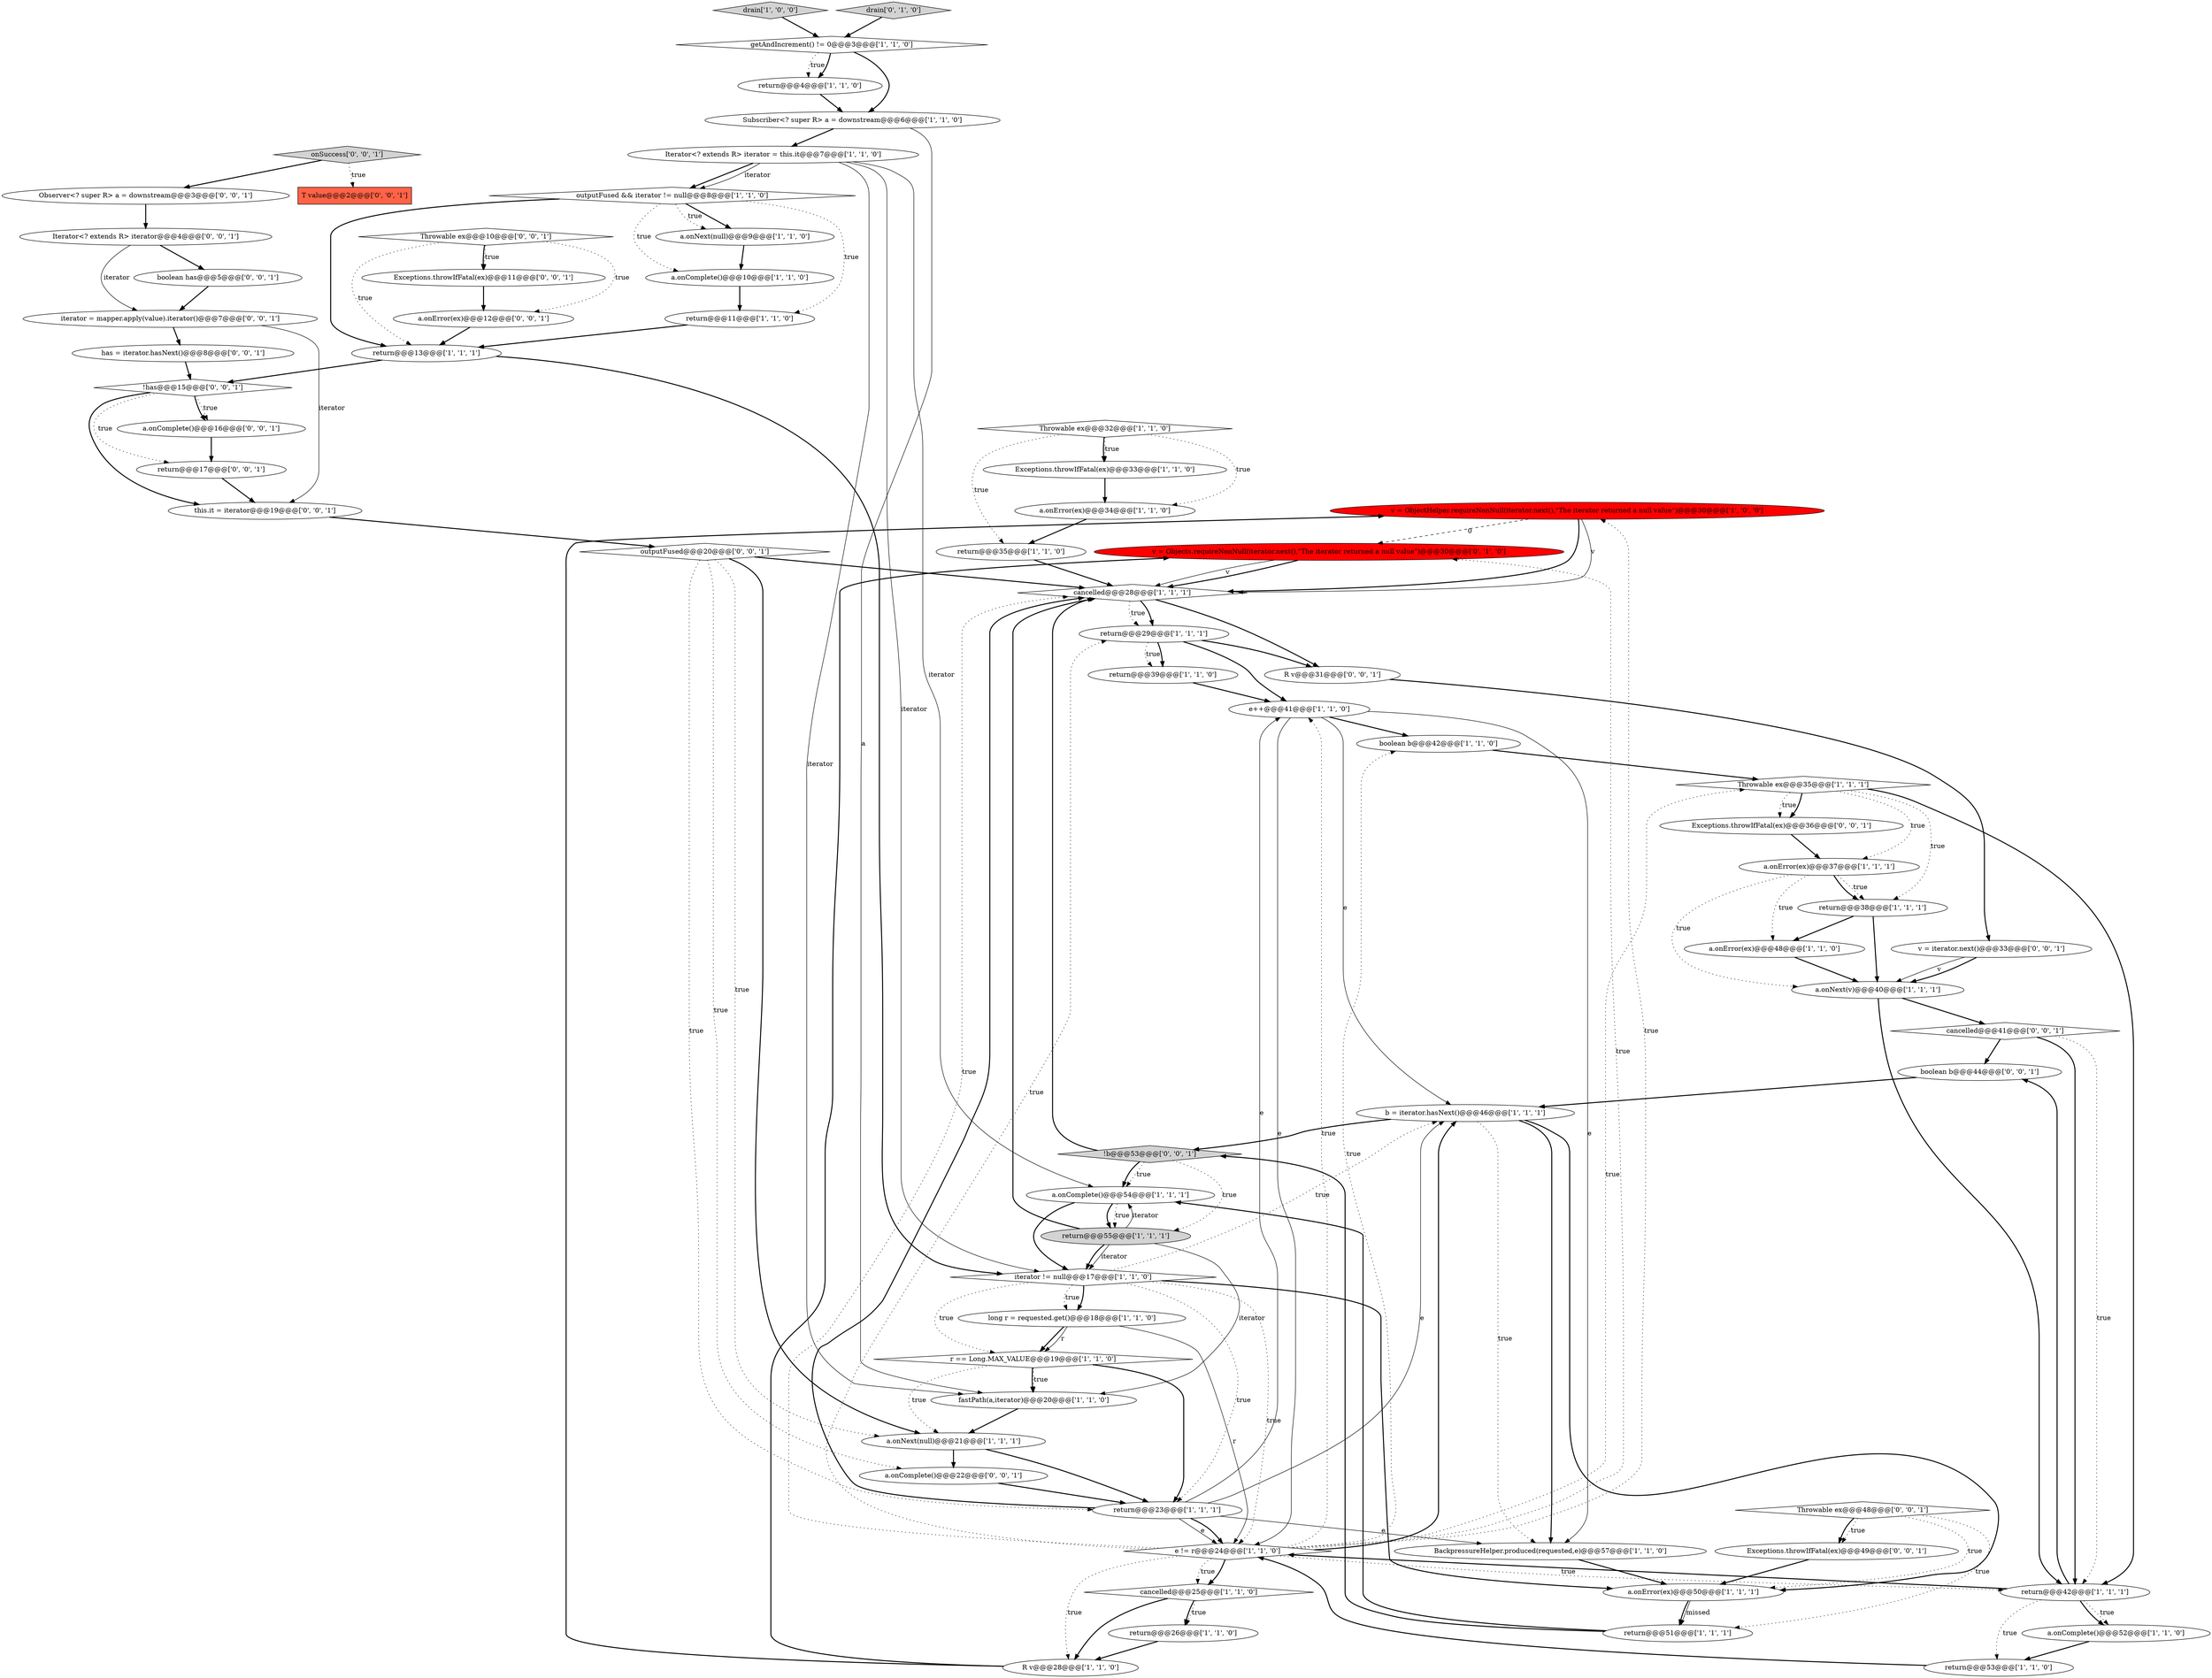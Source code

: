 digraph {
12 [style = filled, label = "v = ObjectHelper.requireNonNull(iterator.next(),\"The iterator returned a null value\")@@@30@@@['1', '0', '0']", fillcolor = red, shape = ellipse image = "AAA1AAABBB1BBB"];
6 [style = filled, label = "a.onError(ex)@@@34@@@['1', '1', '0']", fillcolor = white, shape = ellipse image = "AAA0AAABBB1BBB"];
19 [style = filled, label = "boolean b@@@42@@@['1', '1', '0']", fillcolor = white, shape = ellipse image = "AAA0AAABBB1BBB"];
44 [style = filled, label = "v = Objects.requireNonNull(iterator.next(),\"The iterator returned a null value\")@@@30@@@['0', '1', '0']", fillcolor = red, shape = ellipse image = "AAA1AAABBB2BBB"];
27 [style = filled, label = "return@@@51@@@['1', '1', '1']", fillcolor = white, shape = ellipse image = "AAA0AAABBB1BBB"];
40 [style = filled, label = "return@@@11@@@['1', '1', '0']", fillcolor = white, shape = ellipse image = "AAA0AAABBB1BBB"];
18 [style = filled, label = "return@@@53@@@['1', '1', '0']", fillcolor = white, shape = ellipse image = "AAA0AAABBB1BBB"];
23 [style = filled, label = "return@@@29@@@['1', '1', '1']", fillcolor = white, shape = ellipse image = "AAA0AAABBB1BBB"];
48 [style = filled, label = "!b@@@53@@@['0', '0', '1']", fillcolor = lightgray, shape = diamond image = "AAA0AAABBB3BBB"];
21 [style = filled, label = "return@@@13@@@['1', '1', '1']", fillcolor = white, shape = ellipse image = "AAA0AAABBB1BBB"];
16 [style = filled, label = "return@@@4@@@['1', '1', '0']", fillcolor = white, shape = ellipse image = "AAA0AAABBB1BBB"];
28 [style = filled, label = "fastPath(a,iterator)@@@20@@@['1', '1', '0']", fillcolor = white, shape = ellipse image = "AAA0AAABBB1BBB"];
38 [style = filled, label = "return@@@39@@@['1', '1', '0']", fillcolor = white, shape = ellipse image = "AAA0AAABBB1BBB"];
59 [style = filled, label = "!has@@@15@@@['0', '0', '1']", fillcolor = white, shape = diamond image = "AAA0AAABBB3BBB"];
61 [style = filled, label = "a.onError(ex)@@@12@@@['0', '0', '1']", fillcolor = white, shape = ellipse image = "AAA0AAABBB3BBB"];
8 [style = filled, label = "e++@@@41@@@['1', '1', '0']", fillcolor = white, shape = ellipse image = "AAA0AAABBB1BBB"];
55 [style = filled, label = "a.onComplete()@@@16@@@['0', '0', '1']", fillcolor = white, shape = ellipse image = "AAA0AAABBB3BBB"];
26 [style = filled, label = "Throwable ex@@@32@@@['1', '1', '0']", fillcolor = white, shape = diamond image = "AAA0AAABBB1BBB"];
36 [style = filled, label = "a.onNext(v)@@@40@@@['1', '1', '1']", fillcolor = white, shape = ellipse image = "AAA0AAABBB1BBB"];
57 [style = filled, label = "Iterator<? extends R> iterator@@@4@@@['0', '0', '1']", fillcolor = white, shape = ellipse image = "AAA0AAABBB3BBB"];
66 [style = filled, label = "T value@@@2@@@['0', '0', '1']", fillcolor = tomato, shape = box image = "AAA0AAABBB3BBB"];
34 [style = filled, label = "return@@@26@@@['1', '1', '0']", fillcolor = white, shape = ellipse image = "AAA0AAABBB1BBB"];
41 [style = filled, label = "R v@@@28@@@['1', '1', '0']", fillcolor = white, shape = ellipse image = "AAA0AAABBB1BBB"];
49 [style = filled, label = "Throwable ex@@@10@@@['0', '0', '1']", fillcolor = white, shape = diamond image = "AAA0AAABBB3BBB"];
52 [style = filled, label = "boolean b@@@44@@@['0', '0', '1']", fillcolor = white, shape = ellipse image = "AAA0AAABBB3BBB"];
53 [style = filled, label = "onSuccess['0', '0', '1']", fillcolor = lightgray, shape = diamond image = "AAA0AAABBB3BBB"];
29 [style = filled, label = "e != r@@@24@@@['1', '1', '0']", fillcolor = white, shape = diamond image = "AAA0AAABBB1BBB"];
56 [style = filled, label = "Observer<? super R> a = downstream@@@3@@@['0', '0', '1']", fillcolor = white, shape = ellipse image = "AAA0AAABBB3BBB"];
63 [style = filled, label = "Exceptions.throwIfFatal(ex)@@@49@@@['0', '0', '1']", fillcolor = white, shape = ellipse image = "AAA0AAABBB3BBB"];
67 [style = filled, label = "iterator = mapper.apply(value).iterator()@@@7@@@['0', '0', '1']", fillcolor = white, shape = ellipse image = "AAA0AAABBB3BBB"];
15 [style = filled, label = "b = iterator.hasNext()@@@46@@@['1', '1', '1']", fillcolor = white, shape = ellipse image = "AAA0AAABBB1BBB"];
25 [style = filled, label = "Iterator<? extends R> iterator = this.it@@@7@@@['1', '1', '0']", fillcolor = white, shape = ellipse image = "AAA0AAABBB1BBB"];
64 [style = filled, label = "return@@@17@@@['0', '0', '1']", fillcolor = white, shape = ellipse image = "AAA0AAABBB3BBB"];
54 [style = filled, label = "boolean has@@@5@@@['0', '0', '1']", fillcolor = white, shape = ellipse image = "AAA0AAABBB3BBB"];
11 [style = filled, label = "a.onError(ex)@@@37@@@['1', '1', '1']", fillcolor = white, shape = ellipse image = "AAA0AAABBB1BBB"];
3 [style = filled, label = "a.onComplete()@@@52@@@['1', '1', '0']", fillcolor = white, shape = ellipse image = "AAA0AAABBB1BBB"];
37 [style = filled, label = "a.onComplete()@@@54@@@['1', '1', '1']", fillcolor = white, shape = ellipse image = "AAA0AAABBB1BBB"];
68 [style = filled, label = "Throwable ex@@@48@@@['0', '0', '1']", fillcolor = white, shape = diamond image = "AAA0AAABBB3BBB"];
35 [style = filled, label = "return@@@38@@@['1', '1', '1']", fillcolor = white, shape = ellipse image = "AAA0AAABBB1BBB"];
33 [style = filled, label = "return@@@35@@@['1', '1', '0']", fillcolor = white, shape = ellipse image = "AAA0AAABBB1BBB"];
62 [style = filled, label = "outputFused@@@20@@@['0', '0', '1']", fillcolor = white, shape = diamond image = "AAA0AAABBB3BBB"];
30 [style = filled, label = "getAndIncrement() != 0@@@3@@@['1', '1', '0']", fillcolor = white, shape = diamond image = "AAA0AAABBB1BBB"];
65 [style = filled, label = "v = iterator.next()@@@33@@@['0', '0', '1']", fillcolor = white, shape = ellipse image = "AAA0AAABBB3BBB"];
43 [style = filled, label = "a.onNext(null)@@@9@@@['1', '1', '0']", fillcolor = white, shape = ellipse image = "AAA0AAABBB1BBB"];
51 [style = filled, label = "cancelled@@@41@@@['0', '0', '1']", fillcolor = white, shape = diamond image = "AAA0AAABBB3BBB"];
9 [style = filled, label = "long r = requested.get()@@@18@@@['1', '1', '0']", fillcolor = white, shape = ellipse image = "AAA0AAABBB1BBB"];
1 [style = filled, label = "cancelled@@@25@@@['1', '1', '0']", fillcolor = white, shape = diamond image = "AAA0AAABBB1BBB"];
50 [style = filled, label = "has = iterator.hasNext()@@@8@@@['0', '0', '1']", fillcolor = white, shape = ellipse image = "AAA0AAABBB3BBB"];
17 [style = filled, label = "iterator != null@@@17@@@['1', '1', '0']", fillcolor = white, shape = diamond image = "AAA0AAABBB1BBB"];
14 [style = filled, label = "a.onNext(null)@@@21@@@['1', '1', '1']", fillcolor = white, shape = ellipse image = "AAA0AAABBB1BBB"];
10 [style = filled, label = "return@@@23@@@['1', '1', '1']", fillcolor = white, shape = ellipse image = "AAA0AAABBB1BBB"];
31 [style = filled, label = "r == Long.MAX_VALUE@@@19@@@['1', '1', '0']", fillcolor = white, shape = diamond image = "AAA0AAABBB1BBB"];
20 [style = filled, label = "BackpressureHelper.produced(requested,e)@@@57@@@['1', '1', '0']", fillcolor = white, shape = ellipse image = "AAA0AAABBB1BBB"];
24 [style = filled, label = "Subscriber<? super R> a = downstream@@@6@@@['1', '1', '0']", fillcolor = white, shape = ellipse image = "AAA0AAABBB1BBB"];
39 [style = filled, label = "Throwable ex@@@35@@@['1', '1', '1']", fillcolor = white, shape = diamond image = "AAA0AAABBB1BBB"];
46 [style = filled, label = "this.it = iterator@@@19@@@['0', '0', '1']", fillcolor = white, shape = ellipse image = "AAA0AAABBB3BBB"];
58 [style = filled, label = "Exceptions.throwIfFatal(ex)@@@11@@@['0', '0', '1']", fillcolor = white, shape = ellipse image = "AAA0AAABBB3BBB"];
7 [style = filled, label = "return@@@42@@@['1', '1', '1']", fillcolor = white, shape = ellipse image = "AAA0AAABBB1BBB"];
60 [style = filled, label = "a.onComplete()@@@22@@@['0', '0', '1']", fillcolor = white, shape = ellipse image = "AAA0AAABBB3BBB"];
13 [style = filled, label = "a.onError(ex)@@@48@@@['1', '1', '0']", fillcolor = white, shape = ellipse image = "AAA0AAABBB1BBB"];
5 [style = filled, label = "a.onComplete()@@@10@@@['1', '1', '0']", fillcolor = white, shape = ellipse image = "AAA0AAABBB1BBB"];
42 [style = filled, label = "Exceptions.throwIfFatal(ex)@@@33@@@['1', '1', '0']", fillcolor = white, shape = ellipse image = "AAA0AAABBB1BBB"];
2 [style = filled, label = "outputFused && iterator != null@@@8@@@['1', '1', '0']", fillcolor = white, shape = diamond image = "AAA0AAABBB1BBB"];
4 [style = filled, label = "drain['1', '0', '0']", fillcolor = lightgray, shape = diamond image = "AAA0AAABBB1BBB"];
0 [style = filled, label = "cancelled@@@28@@@['1', '1', '1']", fillcolor = white, shape = diamond image = "AAA0AAABBB1BBB"];
45 [style = filled, label = "drain['0', '1', '0']", fillcolor = lightgray, shape = diamond image = "AAA0AAABBB2BBB"];
22 [style = filled, label = "a.onError(ex)@@@50@@@['1', '1', '1']", fillcolor = white, shape = ellipse image = "AAA0AAABBB1BBB"];
47 [style = filled, label = "Exceptions.throwIfFatal(ex)@@@36@@@['0', '0', '1']", fillcolor = white, shape = ellipse image = "AAA0AAABBB3BBB"];
69 [style = filled, label = "R v@@@31@@@['0', '0', '1']", fillcolor = white, shape = ellipse image = "AAA0AAABBB3BBB"];
32 [style = filled, label = "return@@@55@@@['1', '1', '1']", fillcolor = lightgray, shape = ellipse image = "AAA0AAABBB1BBB"];
29->15 [style = bold, label=""];
62->14 [style = bold, label=""];
25->17 [style = solid, label="iterator"];
59->55 [style = dotted, label="true"];
17->9 [style = bold, label=""];
39->11 [style = dotted, label="true"];
32->0 [style = bold, label=""];
15->20 [style = dotted, label="true"];
39->47 [style = dotted, label="true"];
29->23 [style = dotted, label="true"];
7->52 [style = bold, label=""];
45->30 [style = bold, label=""];
47->11 [style = bold, label=""];
1->34 [style = dotted, label="true"];
28->14 [style = bold, label=""];
29->8 [style = dotted, label="true"];
63->22 [style = bold, label=""];
3->18 [style = bold, label=""];
33->0 [style = bold, label=""];
24->28 [style = solid, label="a"];
10->20 [style = solid, label="e"];
17->15 [style = dotted, label="true"];
31->28 [style = dotted, label="true"];
15->20 [style = bold, label=""];
13->36 [style = bold, label=""];
51->7 [style = bold, label=""];
12->44 [style = dashed, label="0"];
37->32 [style = bold, label=""];
39->47 [style = bold, label=""];
29->1 [style = bold, label=""];
55->64 [style = bold, label=""];
11->36 [style = dotted, label="true"];
7->29 [style = bold, label=""];
39->35 [style = dotted, label="true"];
57->54 [style = bold, label=""];
10->8 [style = solid, label="e"];
48->37 [style = bold, label=""];
26->42 [style = bold, label=""];
1->41 [style = bold, label=""];
53->66 [style = dotted, label="true"];
49->58 [style = bold, label=""];
19->39 [style = bold, label=""];
14->10 [style = bold, label=""];
11->35 [style = dotted, label="true"];
14->60 [style = bold, label=""];
21->59 [style = bold, label=""];
11->13 [style = dotted, label="true"];
56->57 [style = bold, label=""];
62->0 [style = bold, label=""];
23->8 [style = bold, label=""];
29->41 [style = dotted, label="true"];
31->14 [style = dotted, label="true"];
25->2 [style = bold, label=""];
25->37 [style = solid, label="iterator"];
32->17 [style = solid, label="iterator"];
68->63 [style = dotted, label="true"];
0->23 [style = bold, label=""];
65->36 [style = solid, label="v"];
39->7 [style = bold, label=""];
2->21 [style = bold, label=""];
49->21 [style = dotted, label="true"];
10->0 [style = bold, label=""];
59->55 [style = bold, label=""];
26->6 [style = dotted, label="true"];
53->56 [style = bold, label=""];
51->7 [style = dotted, label="true"];
31->28 [style = bold, label=""];
9->29 [style = solid, label="r"];
62->60 [style = dotted, label="true"];
32->17 [style = bold, label=""];
40->21 [style = bold, label=""];
2->43 [style = bold, label=""];
59->46 [style = bold, label=""];
29->19 [style = dotted, label="true"];
29->39 [style = dotted, label="true"];
52->15 [style = bold, label=""];
29->0 [style = dotted, label="true"];
10->15 [style = solid, label="e"];
12->0 [style = solid, label="v"];
30->24 [style = bold, label=""];
29->1 [style = dotted, label="true"];
58->61 [style = bold, label=""];
36->51 [style = bold, label=""];
25->28 [style = solid, label="iterator"];
32->37 [style = solid, label="iterator"];
26->33 [style = dotted, label="true"];
26->42 [style = dotted, label="true"];
9->31 [style = bold, label=""];
8->29 [style = solid, label="e"];
16->24 [style = bold, label=""];
68->63 [style = bold, label=""];
32->28 [style = solid, label="iterator"];
29->7 [style = dotted, label="true"];
61->21 [style = bold, label=""];
51->52 [style = bold, label=""];
62->14 [style = dotted, label="true"];
15->22 [style = bold, label=""];
59->64 [style = dotted, label="true"];
25->2 [style = solid, label="iterator"];
23->38 [style = dotted, label="true"];
27->37 [style = bold, label=""];
1->34 [style = bold, label=""];
37->32 [style = dotted, label="true"];
54->67 [style = bold, label=""];
43->5 [style = bold, label=""];
8->15 [style = solid, label="e"];
48->32 [style = dotted, label="true"];
31->10 [style = bold, label=""];
24->25 [style = bold, label=""];
6->33 [style = bold, label=""];
7->18 [style = dotted, label="true"];
15->48 [style = bold, label=""];
0->69 [style = bold, label=""];
0->23 [style = dotted, label="true"];
17->29 [style = dotted, label="true"];
41->12 [style = bold, label=""];
38->8 [style = bold, label=""];
5->40 [style = bold, label=""];
2->5 [style = dotted, label="true"];
49->61 [style = dotted, label="true"];
48->37 [style = dotted, label="true"];
69->65 [style = bold, label=""];
67->46 [style = solid, label="iterator"];
8->20 [style = solid, label="e"];
57->67 [style = solid, label="iterator"];
8->19 [style = bold, label=""];
2->43 [style = dotted, label="true"];
37->17 [style = bold, label=""];
49->58 [style = dotted, label="true"];
29->44 [style = dotted, label="true"];
2->40 [style = dotted, label="true"];
34->41 [style = bold, label=""];
29->12 [style = dotted, label="true"];
64->46 [style = bold, label=""];
17->22 [style = bold, label=""];
12->0 [style = bold, label=""];
11->35 [style = bold, label=""];
7->3 [style = bold, label=""];
48->0 [style = bold, label=""];
20->22 [style = bold, label=""];
17->31 [style = dotted, label="true"];
65->36 [style = bold, label=""];
17->10 [style = dotted, label="true"];
10->29 [style = solid, label="e"];
18->29 [style = bold, label=""];
67->50 [style = bold, label=""];
42->6 [style = bold, label=""];
4->30 [style = bold, label=""];
10->29 [style = bold, label=""];
30->16 [style = dotted, label="true"];
22->27 [style = bold, label=""];
7->3 [style = dotted, label="true"];
36->7 [style = bold, label=""];
9->31 [style = solid, label="r"];
68->27 [style = dotted, label="true"];
17->9 [style = dotted, label="true"];
23->38 [style = bold, label=""];
62->10 [style = dotted, label="true"];
23->69 [style = bold, label=""];
27->48 [style = bold, label=""];
60->10 [style = bold, label=""];
22->27 [style = solid, label="missed"];
35->36 [style = bold, label=""];
68->22 [style = dotted, label="true"];
35->13 [style = bold, label=""];
30->16 [style = bold, label=""];
46->62 [style = bold, label=""];
41->44 [style = bold, label=""];
21->17 [style = bold, label=""];
44->0 [style = solid, label="v"];
44->0 [style = bold, label=""];
50->59 [style = bold, label=""];
}
